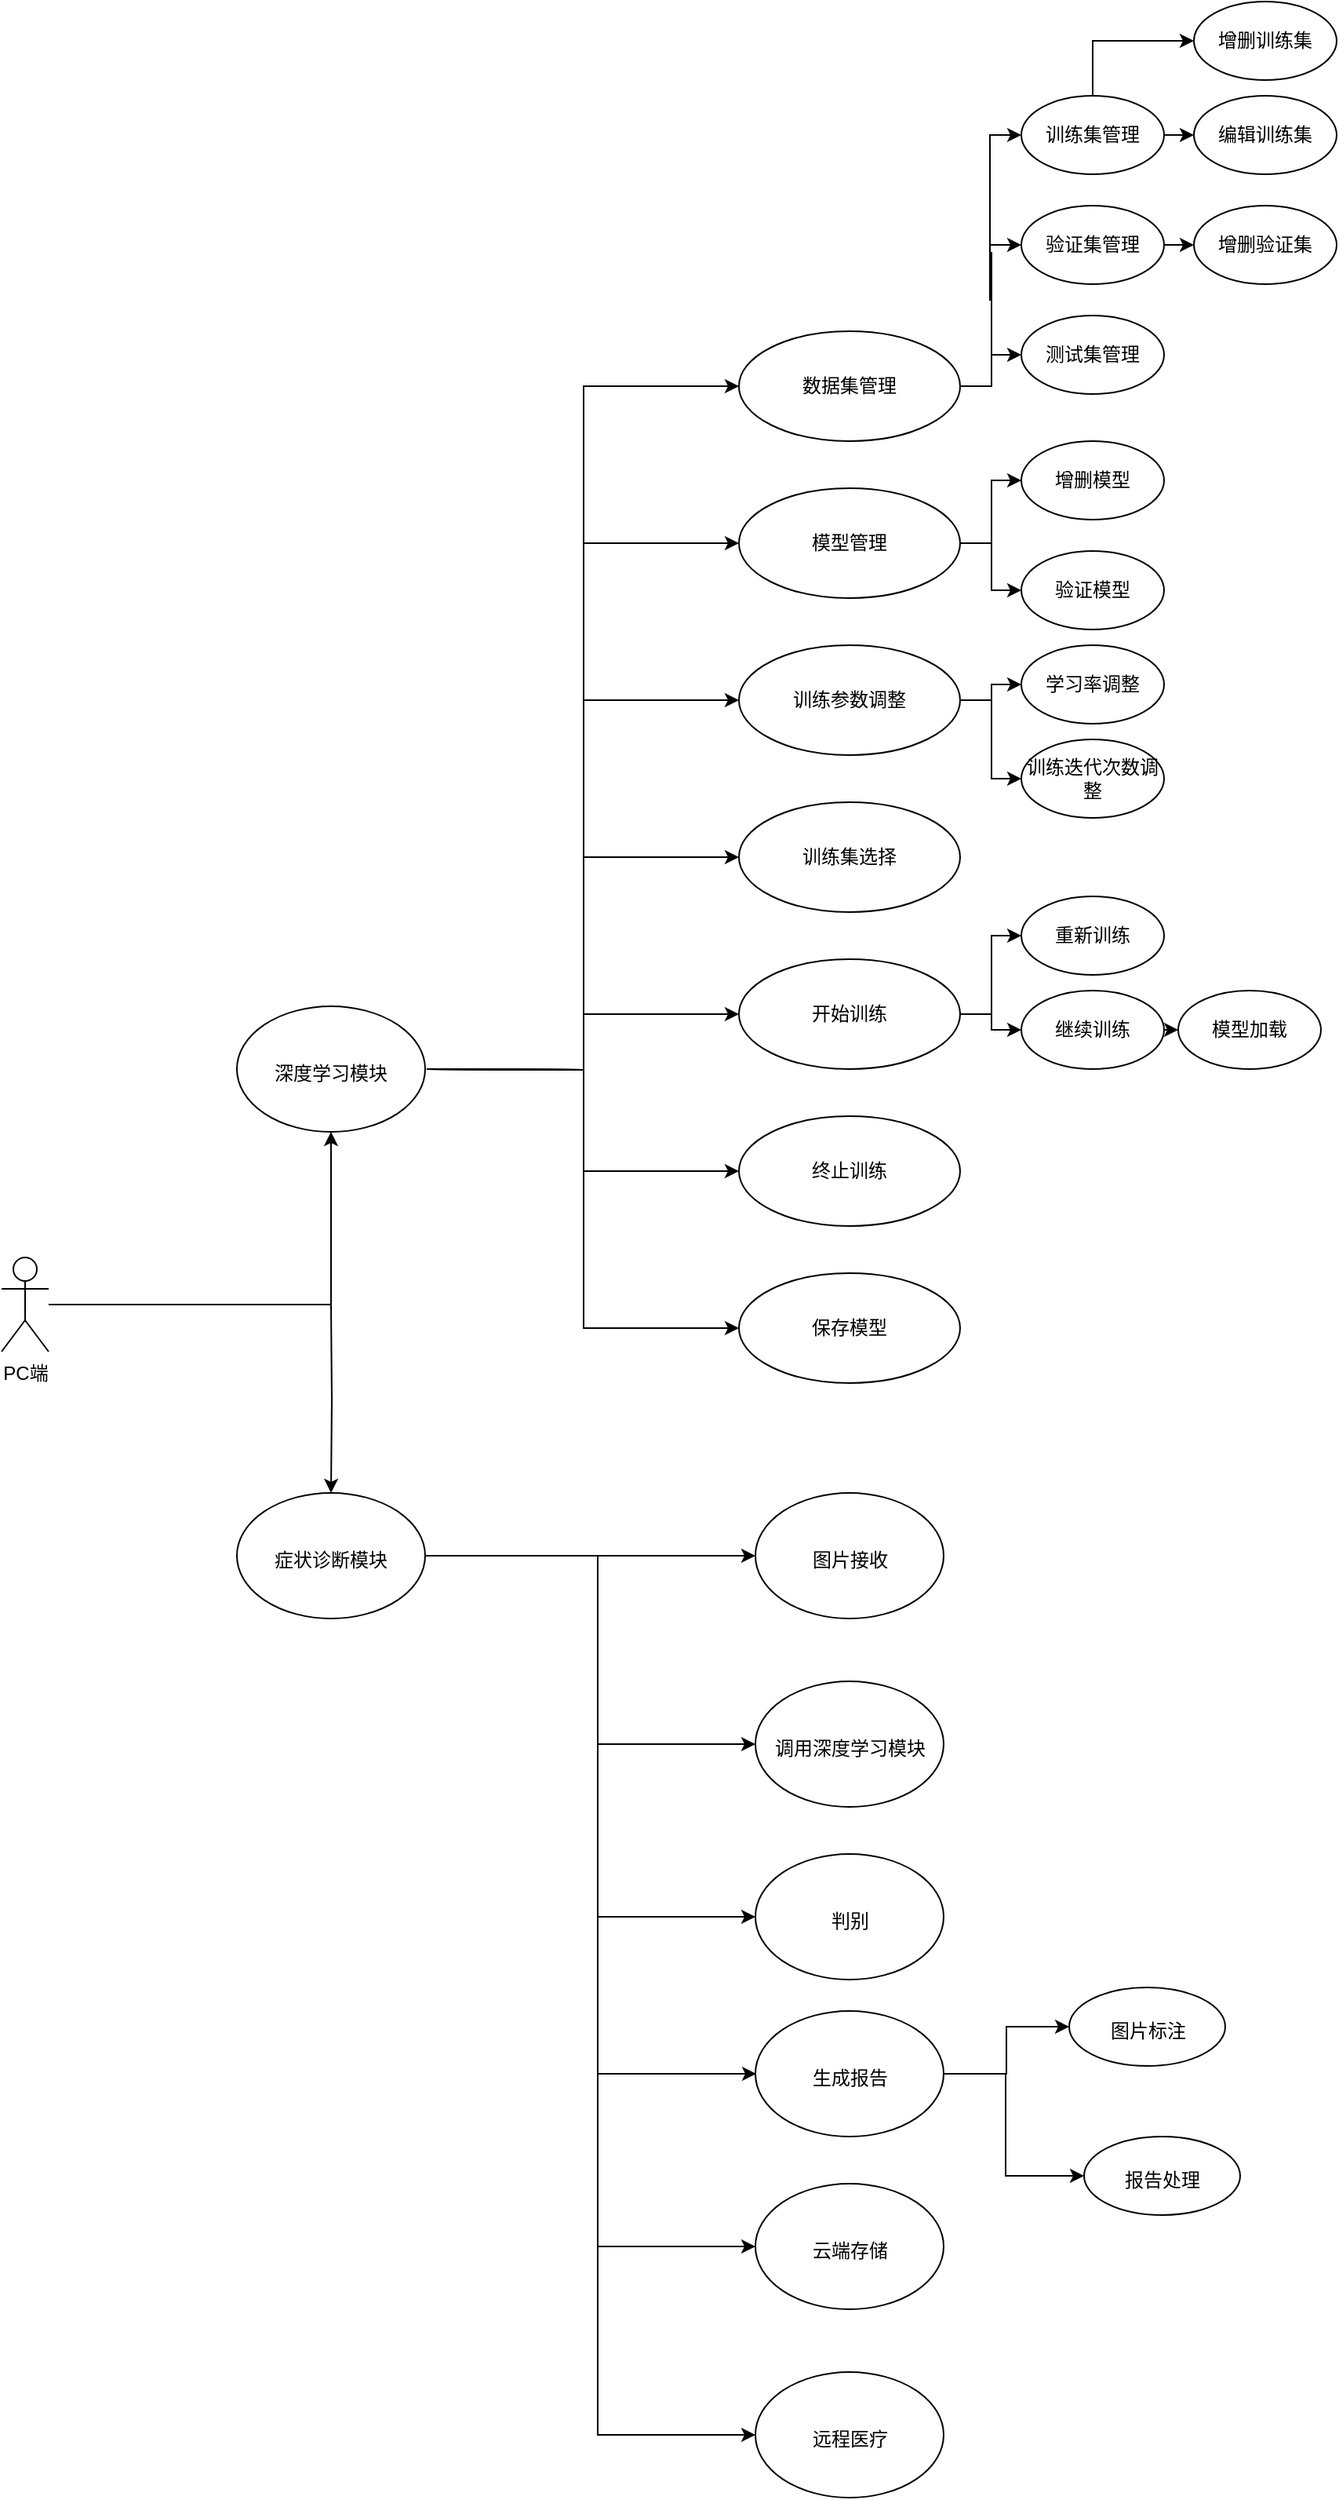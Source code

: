 <mxfile version="13.7.9" type="device"><diagram id="tO_AXUX9MPg0H017Q_Fy" name="Page-1"><mxGraphModel dx="488" dy="692" grid="1" gridSize="10" guides="1" tooltips="1" connect="1" arrows="1" fold="1" page="1" pageScale="1" pageWidth="1169" pageHeight="1654" math="0" shadow="0"><root><mxCell id="0"/><mxCell id="1" parent="0"/><mxCell id="3C0WUzAPYWK9Z1JYYkVA-6" style="edgeStyle=orthogonalEdgeStyle;rounded=0;orthogonalLoop=1;jettySize=auto;html=1;entryX=0;entryY=0.5;entryDx=0;entryDy=0;" parent="1" target="3C0WUzAPYWK9Z1JYYkVA-2" edge="1"><mxGeometry relative="1" as="geometry"><mxPoint x="421" y="700" as="sourcePoint"/></mxGeometry></mxCell><mxCell id="3C0WUzAPYWK9Z1JYYkVA-11" style="edgeStyle=orthogonalEdgeStyle;rounded=0;orthogonalLoop=1;jettySize=auto;html=1;entryX=0;entryY=0.5;entryDx=0;entryDy=0;" parent="1" target="3C0WUzAPYWK9Z1JYYkVA-8" edge="1"><mxGeometry relative="1" as="geometry"><mxPoint x="421" y="700" as="sourcePoint"/></mxGeometry></mxCell><mxCell id="3C0WUzAPYWK9Z1JYYkVA-12" style="edgeStyle=orthogonalEdgeStyle;rounded=0;orthogonalLoop=1;jettySize=auto;html=1;entryX=0;entryY=0.5;entryDx=0;entryDy=0;" parent="1" target="3C0WUzAPYWK9Z1JYYkVA-9" edge="1"><mxGeometry relative="1" as="geometry"><mxPoint x="421" y="700" as="sourcePoint"/></mxGeometry></mxCell><mxCell id="3C0WUzAPYWK9Z1JYYkVA-13" style="edgeStyle=orthogonalEdgeStyle;rounded=0;orthogonalLoop=1;jettySize=auto;html=1;entryX=0;entryY=0.5;entryDx=0;entryDy=0;" parent="1" target="3C0WUzAPYWK9Z1JYYkVA-10" edge="1"><mxGeometry relative="1" as="geometry"><mxPoint x="421" y="700" as="sourcePoint"/></mxGeometry></mxCell><mxCell id="3C0WUzAPYWK9Z1JYYkVA-38" style="edgeStyle=orthogonalEdgeStyle;rounded=0;orthogonalLoop=1;jettySize=auto;html=1;entryX=0;entryY=0.5;entryDx=0;entryDy=0;" parent="1" target="3C0WUzAPYWK9Z1JYYkVA-37" edge="1"><mxGeometry relative="1" as="geometry"><mxPoint x="421" y="700" as="sourcePoint"/></mxGeometry></mxCell><mxCell id="3C0WUzAPYWK9Z1JYYkVA-44" style="edgeStyle=orthogonalEdgeStyle;rounded=0;orthogonalLoop=1;jettySize=auto;html=1;entryX=0;entryY=0.5;entryDx=0;entryDy=0;" parent="1" target="3C0WUzAPYWK9Z1JYYkVA-43" edge="1"><mxGeometry relative="1" as="geometry"><mxPoint x="421" y="700" as="sourcePoint"/></mxGeometry></mxCell><mxCell id="3C0WUzAPYWK9Z1JYYkVA-52" style="edgeStyle=orthogonalEdgeStyle;rounded=0;orthogonalLoop=1;jettySize=auto;html=1;entryX=0;entryY=0.5;entryDx=0;entryDy=0;" parent="1" target="3C0WUzAPYWK9Z1JYYkVA-51" edge="1"><mxGeometry relative="1" as="geometry"><mxPoint x="421" y="700" as="sourcePoint"/></mxGeometry></mxCell><mxCell id="3C0WUzAPYWK9Z1JYYkVA-24" style="edgeStyle=orthogonalEdgeStyle;rounded=0;orthogonalLoop=1;jettySize=auto;html=1;entryX=0;entryY=0.5;entryDx=0;entryDy=0;" parent="1" source="3C0WUzAPYWK9Z1JYYkVA-2" target="3C0WUzAPYWK9Z1JYYkVA-15" edge="1"><mxGeometry relative="1" as="geometry"/></mxCell><mxCell id="3C0WUzAPYWK9Z1JYYkVA-25" style="edgeStyle=orthogonalEdgeStyle;rounded=0;orthogonalLoop=1;jettySize=auto;html=1;entryX=0;entryY=0.5;entryDx=0;entryDy=0;" parent="1" source="3C0WUzAPYWK9Z1JYYkVA-2" target="3C0WUzAPYWK9Z1JYYkVA-17" edge="1"><mxGeometry relative="1" as="geometry"/></mxCell><mxCell id="3C0WUzAPYWK9Z1JYYkVA-26" style="edgeStyle=orthogonalEdgeStyle;rounded=0;orthogonalLoop=1;jettySize=auto;html=1;entryX=0;entryY=0.5;entryDx=0;entryDy=0;" parent="1" source="3C0WUzAPYWK9Z1JYYkVA-2" target="3C0WUzAPYWK9Z1JYYkVA-18" edge="1"><mxGeometry relative="1" as="geometry"/></mxCell><mxCell id="3C0WUzAPYWK9Z1JYYkVA-2" value="数据集管理" style="ellipse;whiteSpace=wrap;html=1;" parent="1" vertex="1"><mxGeometry x="620" y="230" width="141" height="70" as="geometry"/></mxCell><mxCell id="3C0WUzAPYWK9Z1JYYkVA-32" style="edgeStyle=orthogonalEdgeStyle;rounded=0;orthogonalLoop=1;jettySize=auto;html=1;entryX=0;entryY=0.5;entryDx=0;entryDy=0;" parent="1" source="3C0WUzAPYWK9Z1JYYkVA-8" target="3C0WUzAPYWK9Z1JYYkVA-30" edge="1"><mxGeometry relative="1" as="geometry"/></mxCell><mxCell id="3C0WUzAPYWK9Z1JYYkVA-33" style="edgeStyle=orthogonalEdgeStyle;rounded=0;orthogonalLoop=1;jettySize=auto;html=1;entryX=0;entryY=0.5;entryDx=0;entryDy=0;" parent="1" source="3C0WUzAPYWK9Z1JYYkVA-8" target="3C0WUzAPYWK9Z1JYYkVA-31" edge="1"><mxGeometry relative="1" as="geometry"/></mxCell><mxCell id="3C0WUzAPYWK9Z1JYYkVA-8" value="模型管理" style="ellipse;whiteSpace=wrap;html=1;" parent="1" vertex="1"><mxGeometry x="620" y="330" width="141" height="70" as="geometry"/></mxCell><mxCell id="3C0WUzAPYWK9Z1JYYkVA-41" style="edgeStyle=orthogonalEdgeStyle;rounded=0;orthogonalLoop=1;jettySize=auto;html=1;entryX=0;entryY=0.5;entryDx=0;entryDy=0;" parent="1" source="3C0WUzAPYWK9Z1JYYkVA-9" target="3C0WUzAPYWK9Z1JYYkVA-39" edge="1"><mxGeometry relative="1" as="geometry"/></mxCell><mxCell id="3C0WUzAPYWK9Z1JYYkVA-42" style="edgeStyle=orthogonalEdgeStyle;rounded=0;orthogonalLoop=1;jettySize=auto;html=1;entryX=0;entryY=0.5;entryDx=0;entryDy=0;" parent="1" source="3C0WUzAPYWK9Z1JYYkVA-9" target="3C0WUzAPYWK9Z1JYYkVA-40" edge="1"><mxGeometry relative="1" as="geometry"/></mxCell><mxCell id="3C0WUzAPYWK9Z1JYYkVA-9" value="训练参数调整" style="ellipse;whiteSpace=wrap;html=1;" parent="1" vertex="1"><mxGeometry x="620" y="430" width="141" height="70" as="geometry"/></mxCell><mxCell id="3C0WUzAPYWK9Z1JYYkVA-10" value="训练集选择" style="ellipse;whiteSpace=wrap;html=1;" parent="1" vertex="1"><mxGeometry x="620" y="530" width="141" height="70" as="geometry"/></mxCell><mxCell id="3C0WUzAPYWK9Z1JYYkVA-27" style="edgeStyle=orthogonalEdgeStyle;rounded=0;orthogonalLoop=1;jettySize=auto;html=1;entryX=0;entryY=0.5;entryDx=0;entryDy=0;exitX=0.5;exitY=0;exitDx=0;exitDy=0;" parent="1" source="3C0WUzAPYWK9Z1JYYkVA-15" target="3C0WUzAPYWK9Z1JYYkVA-19" edge="1"><mxGeometry relative="1" as="geometry"><Array as="points"><mxPoint x="845" y="45"/></Array></mxGeometry></mxCell><mxCell id="3C0WUzAPYWK9Z1JYYkVA-28" style="edgeStyle=orthogonalEdgeStyle;rounded=0;orthogonalLoop=1;jettySize=auto;html=1;exitX=1;exitY=0.5;exitDx=0;exitDy=0;entryX=0;entryY=0.5;entryDx=0;entryDy=0;" parent="1" source="3C0WUzAPYWK9Z1JYYkVA-15" target="3C0WUzAPYWK9Z1JYYkVA-21" edge="1"><mxGeometry relative="1" as="geometry"/></mxCell><mxCell id="3C0WUzAPYWK9Z1JYYkVA-15" value="训练集管理" style="ellipse;whiteSpace=wrap;html=1;" parent="1" vertex="1"><mxGeometry x="800" y="80" width="91" height="50" as="geometry"/></mxCell><mxCell id="3C0WUzAPYWK9Z1JYYkVA-29" style="edgeStyle=orthogonalEdgeStyle;rounded=0;orthogonalLoop=1;jettySize=auto;html=1;exitX=1;exitY=0.5;exitDx=0;exitDy=0;entryX=0;entryY=0.5;entryDx=0;entryDy=0;" parent="1" source="3C0WUzAPYWK9Z1JYYkVA-17" target="3C0WUzAPYWK9Z1JYYkVA-23" edge="1"><mxGeometry relative="1" as="geometry"/></mxCell><mxCell id="3C0WUzAPYWK9Z1JYYkVA-17" value="验证集管理" style="ellipse;whiteSpace=wrap;html=1;" parent="1" vertex="1"><mxGeometry x="800" y="150" width="91" height="50" as="geometry"/></mxCell><mxCell id="3C0WUzAPYWK9Z1JYYkVA-18" value="测试集管理" style="ellipse;whiteSpace=wrap;html=1;" parent="1" vertex="1"><mxGeometry x="800" y="220" width="91" height="50" as="geometry"/></mxCell><mxCell id="3C0WUzAPYWK9Z1JYYkVA-19" value="增删训练集" style="ellipse;whiteSpace=wrap;html=1;" parent="1" vertex="1"><mxGeometry x="910" y="20" width="91" height="50" as="geometry"/></mxCell><mxCell id="3C0WUzAPYWK9Z1JYYkVA-21" value="编辑训练集" style="ellipse;whiteSpace=wrap;html=1;" parent="1" vertex="1"><mxGeometry x="910" y="80" width="91" height="50" as="geometry"/></mxCell><mxCell id="3C0WUzAPYWK9Z1JYYkVA-23" value="增删验证集" style="ellipse;whiteSpace=wrap;html=1;" parent="1" vertex="1"><mxGeometry x="910" y="150" width="91" height="50" as="geometry"/></mxCell><mxCell id="3C0WUzAPYWK9Z1JYYkVA-30" value="增删模型" style="ellipse;whiteSpace=wrap;html=1;" parent="1" vertex="1"><mxGeometry x="800" y="300" width="91" height="50" as="geometry"/></mxCell><mxCell id="3C0WUzAPYWK9Z1JYYkVA-31" value="验证模型" style="ellipse;whiteSpace=wrap;html=1;" parent="1" vertex="1"><mxGeometry x="800" y="370" width="91" height="50" as="geometry"/></mxCell><mxCell id="3C0WUzAPYWK9Z1JYYkVA-48" style="edgeStyle=orthogonalEdgeStyle;rounded=0;orthogonalLoop=1;jettySize=auto;html=1;exitX=1;exitY=0.5;exitDx=0;exitDy=0;entryX=0;entryY=0.5;entryDx=0;entryDy=0;" parent="1" source="3C0WUzAPYWK9Z1JYYkVA-37" target="3C0WUzAPYWK9Z1JYYkVA-45" edge="1"><mxGeometry relative="1" as="geometry"/></mxCell><mxCell id="3C0WUzAPYWK9Z1JYYkVA-49" style="edgeStyle=orthogonalEdgeStyle;rounded=0;orthogonalLoop=1;jettySize=auto;html=1;entryX=0;entryY=0.5;entryDx=0;entryDy=0;" parent="1" source="3C0WUzAPYWK9Z1JYYkVA-37" target="3C0WUzAPYWK9Z1JYYkVA-46" edge="1"><mxGeometry relative="1" as="geometry"/></mxCell><mxCell id="3C0WUzAPYWK9Z1JYYkVA-37" value="开始训练" style="ellipse;whiteSpace=wrap;html=1;" parent="1" vertex="1"><mxGeometry x="620" y="630" width="141" height="70" as="geometry"/></mxCell><mxCell id="3C0WUzAPYWK9Z1JYYkVA-39" value="学习率调整" style="ellipse;whiteSpace=wrap;html=1;" parent="1" vertex="1"><mxGeometry x="800" y="430" width="91" height="50" as="geometry"/></mxCell><mxCell id="3C0WUzAPYWK9Z1JYYkVA-40" value="训练迭代次数调整" style="ellipse;whiteSpace=wrap;html=1;" parent="1" vertex="1"><mxGeometry x="800" y="490" width="91" height="50" as="geometry"/></mxCell><mxCell id="3C0WUzAPYWK9Z1JYYkVA-43" value="终止训练" style="ellipse;whiteSpace=wrap;html=1;" parent="1" vertex="1"><mxGeometry x="620" y="730" width="141" height="70" as="geometry"/></mxCell><mxCell id="3C0WUzAPYWK9Z1JYYkVA-45" value="重新训练" style="ellipse;whiteSpace=wrap;html=1;" parent="1" vertex="1"><mxGeometry x="800" y="590" width="91" height="50" as="geometry"/></mxCell><mxCell id="3C0WUzAPYWK9Z1JYYkVA-50" style="edgeStyle=orthogonalEdgeStyle;rounded=0;orthogonalLoop=1;jettySize=auto;html=1;exitX=1;exitY=0.5;exitDx=0;exitDy=0;entryX=0;entryY=0.5;entryDx=0;entryDy=0;" parent="1" source="3C0WUzAPYWK9Z1JYYkVA-46" target="3C0WUzAPYWK9Z1JYYkVA-47" edge="1"><mxGeometry relative="1" as="geometry"/></mxCell><mxCell id="3C0WUzAPYWK9Z1JYYkVA-46" value="继续训练" style="ellipse;whiteSpace=wrap;html=1;" parent="1" vertex="1"><mxGeometry x="800" y="650" width="91" height="50" as="geometry"/></mxCell><mxCell id="3C0WUzAPYWK9Z1JYYkVA-47" value="模型加载" style="ellipse;whiteSpace=wrap;html=1;" parent="1" vertex="1"><mxGeometry x="900" y="650" width="91" height="50" as="geometry"/></mxCell><mxCell id="3C0WUzAPYWK9Z1JYYkVA-51" value="保存模型" style="ellipse;whiteSpace=wrap;html=1;" parent="1" vertex="1"><mxGeometry x="620" y="830" width="141" height="70" as="geometry"/></mxCell><mxCell id="h5tQumrF2vMqA-SuNYOF-10" value="" style="edgeStyle=orthogonalEdgeStyle;rounded=0;orthogonalLoop=1;jettySize=auto;html=1;" edge="1" parent="1" source="h5tQumrF2vMqA-SuNYOF-8" target="h5tQumrF2vMqA-SuNYOF-9"><mxGeometry relative="1" as="geometry"><Array as="points"><mxPoint x="360" y="850"/></Array></mxGeometry></mxCell><mxCell id="h5tQumrF2vMqA-SuNYOF-8" value="PC端" style="shape=umlActor;verticalLabelPosition=bottom;verticalAlign=top;html=1;" vertex="1" parent="1"><mxGeometry x="150" y="820" width="30" height="60" as="geometry"/></mxCell><mxCell id="h5tQumrF2vMqA-SuNYOF-9" value="&lt;br&gt;&lt;br&gt;深度学习模块" style="ellipse;whiteSpace=wrap;html=1;verticalAlign=top;" vertex="1" parent="1"><mxGeometry x="300" y="660" width="120" height="80" as="geometry"/></mxCell><mxCell id="h5tQumrF2vMqA-SuNYOF-18" value="" style="edgeStyle=orthogonalEdgeStyle;rounded=0;orthogonalLoop=1;jettySize=auto;html=1;" edge="1" parent="1" source="h5tQumrF2vMqA-SuNYOF-11" target="h5tQumrF2vMqA-SuNYOF-17"><mxGeometry relative="1" as="geometry"/></mxCell><mxCell id="h5tQumrF2vMqA-SuNYOF-42" value="" style="edgeStyle=orthogonalEdgeStyle;rounded=0;orthogonalLoop=1;jettySize=auto;html=1;" edge="1" parent="1" source="h5tQumrF2vMqA-SuNYOF-11" target="h5tQumrF2vMqA-SuNYOF-41"><mxGeometry relative="1" as="geometry"><Array as="points"><mxPoint x="530" y="1010"/><mxPoint x="530" y="1130"/></Array></mxGeometry></mxCell><mxCell id="h5tQumrF2vMqA-SuNYOF-50" value="" style="edgeStyle=orthogonalEdgeStyle;rounded=0;orthogonalLoop=1;jettySize=auto;html=1;" edge="1" parent="1" source="h5tQumrF2vMqA-SuNYOF-11" target="h5tQumrF2vMqA-SuNYOF-49"><mxGeometry relative="1" as="geometry"><Array as="points"><mxPoint x="530" y="1010"/><mxPoint x="530" y="1240"/></Array></mxGeometry></mxCell><mxCell id="h5tQumrF2vMqA-SuNYOF-11" value="&lt;br&gt;&lt;br&gt;症状诊断模块" style="ellipse;whiteSpace=wrap;html=1;verticalAlign=top;" vertex="1" parent="1"><mxGeometry x="300" y="970" width="120" height="80" as="geometry"/></mxCell><mxCell id="h5tQumrF2vMqA-SuNYOF-12" style="edgeStyle=orthogonalEdgeStyle;rounded=0;orthogonalLoop=1;jettySize=auto;html=1;entryX=0.5;entryY=0;entryDx=0;entryDy=0;" edge="1" parent="1" target="h5tQumrF2vMqA-SuNYOF-11"><mxGeometry relative="1" as="geometry"><mxPoint x="360" y="850" as="sourcePoint"/><mxPoint x="630.0" y="875.0" as="targetPoint"/></mxGeometry></mxCell><mxCell id="h5tQumrF2vMqA-SuNYOF-17" value="&lt;br&gt;&lt;br&gt;图片接收&lt;br&gt;" style="ellipse;whiteSpace=wrap;html=1;verticalAlign=top;" vertex="1" parent="1"><mxGeometry x="630.5" y="970" width="120" height="80" as="geometry"/></mxCell><mxCell id="h5tQumrF2vMqA-SuNYOF-35" value="" style="edgeStyle=orthogonalEdgeStyle;rounded=0;orthogonalLoop=1;jettySize=auto;html=1;" edge="1" parent="1" source="h5tQumrF2vMqA-SuNYOF-23" target="h5tQumrF2vMqA-SuNYOF-29"><mxGeometry relative="1" as="geometry"/></mxCell><mxCell id="h5tQumrF2vMqA-SuNYOF-38" value="" style="edgeStyle=orthogonalEdgeStyle;rounded=0;orthogonalLoop=1;jettySize=auto;html=1;entryX=0;entryY=0.5;entryDx=0;entryDy=0;" edge="1" parent="1" source="h5tQumrF2vMqA-SuNYOF-23" target="h5tQumrF2vMqA-SuNYOF-28"><mxGeometry relative="1" as="geometry"><mxPoint x="850" y="1410" as="targetPoint"/><Array as="points"><mxPoint x="790" y="1340"/><mxPoint x="790" y="1405"/></Array></mxGeometry></mxCell><mxCell id="h5tQumrF2vMqA-SuNYOF-23" value="&lt;br&gt;&lt;br&gt;生成报告" style="ellipse;whiteSpace=wrap;html=1;verticalAlign=top;" vertex="1" parent="1"><mxGeometry x="630.5" y="1300" width="120" height="80" as="geometry"/></mxCell><mxCell id="h5tQumrF2vMqA-SuNYOF-24" value="&lt;br&gt;&lt;br&gt;云端存储" style="ellipse;whiteSpace=wrap;html=1;verticalAlign=top;" vertex="1" parent="1"><mxGeometry x="630.5" y="1410" width="120" height="80" as="geometry"/></mxCell><mxCell id="h5tQumrF2vMqA-SuNYOF-25" value="&lt;br&gt;&lt;br&gt;远程医疗" style="ellipse;whiteSpace=wrap;html=1;verticalAlign=top;" vertex="1" parent="1"><mxGeometry x="630.5" y="1530" width="120" height="80" as="geometry"/></mxCell><mxCell id="h5tQumrF2vMqA-SuNYOF-28" value="&lt;br&gt;报告处理" style="ellipse;whiteSpace=wrap;html=1;verticalAlign=top;" vertex="1" parent="1"><mxGeometry x="840" y="1380" width="99.5" height="50" as="geometry"/></mxCell><mxCell id="h5tQumrF2vMqA-SuNYOF-29" value="&lt;br&gt;图片标注" style="ellipse;whiteSpace=wrap;html=1;verticalAlign=top;" vertex="1" parent="1"><mxGeometry x="830.5" y="1285" width="99.5" height="50" as="geometry"/></mxCell><mxCell id="h5tQumrF2vMqA-SuNYOF-41" value="&lt;br&gt;&lt;br&gt;调用深度学习模块" style="ellipse;whiteSpace=wrap;html=1;verticalAlign=top;" vertex="1" parent="1"><mxGeometry x="630.5" y="1090" width="120" height="80" as="geometry"/></mxCell><mxCell id="h5tQumrF2vMqA-SuNYOF-49" value="&lt;br&gt;&lt;br&gt;判别" style="ellipse;whiteSpace=wrap;html=1;verticalAlign=top;" vertex="1" parent="1"><mxGeometry x="630.5" y="1200" width="120" height="80" as="geometry"/></mxCell><mxCell id="h5tQumrF2vMqA-SuNYOF-52" value="" style="edgeStyle=orthogonalEdgeStyle;rounded=0;orthogonalLoop=1;jettySize=auto;html=1;" edge="1" parent="1"><mxGeometry relative="1" as="geometry"><mxPoint x="420" y="1010.0" as="sourcePoint"/><mxPoint x="631" y="1340" as="targetPoint"/><Array as="points"><mxPoint x="530" y="1010"/><mxPoint x="530" y="1340"/><mxPoint x="631" y="1340"/></Array></mxGeometry></mxCell><mxCell id="h5tQumrF2vMqA-SuNYOF-53" value="" style="edgeStyle=orthogonalEdgeStyle;rounded=0;orthogonalLoop=1;jettySize=auto;html=1;entryX=0;entryY=0.5;entryDx=0;entryDy=0;" edge="1" parent="1" target="h5tQumrF2vMqA-SuNYOF-24"><mxGeometry relative="1" as="geometry"><mxPoint x="420" y="1010.0" as="sourcePoint"/><mxPoint x="631" y="1340.0" as="targetPoint"/><Array as="points"><mxPoint x="530" y="1010"/><mxPoint x="530" y="1450"/></Array></mxGeometry></mxCell><mxCell id="h5tQumrF2vMqA-SuNYOF-54" value="" style="edgeStyle=orthogonalEdgeStyle;rounded=0;orthogonalLoop=1;jettySize=auto;html=1;entryX=0;entryY=0.5;entryDx=0;entryDy=0;" edge="1" parent="1" target="h5tQumrF2vMqA-SuNYOF-25"><mxGeometry relative="1" as="geometry"><mxPoint x="420" y="1010.0" as="sourcePoint"/><mxPoint x="630.5" y="1450" as="targetPoint"/><Array as="points"><mxPoint x="530" y="1010"/><mxPoint x="530" y="1570"/></Array></mxGeometry></mxCell></root></mxGraphModel></diagram></mxfile>